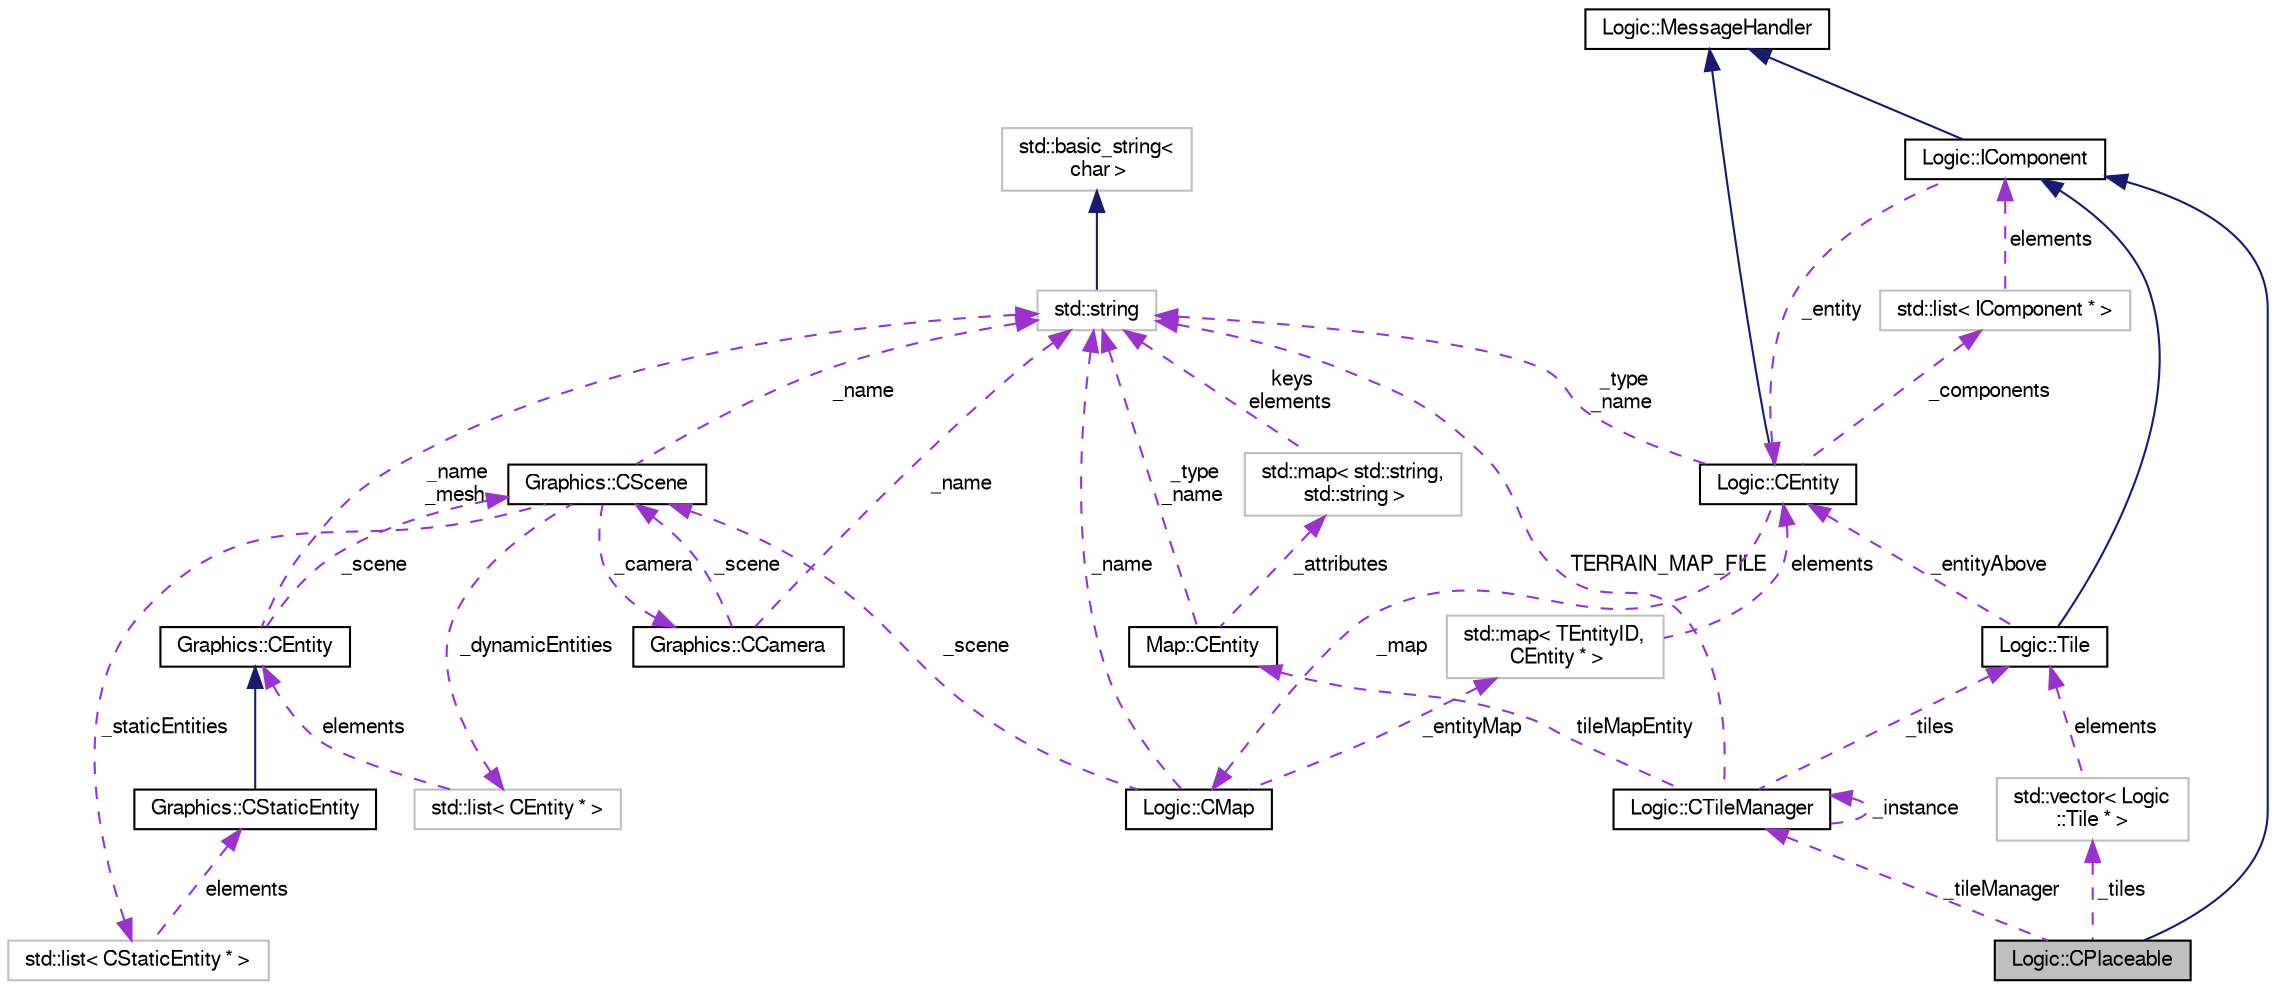 digraph "Logic::CPlaceable"
{
  edge [fontname="FreeSans",fontsize="10",labelfontname="FreeSans",labelfontsize="10"];
  node [fontname="FreeSans",fontsize="10",shape=record];
  Node1 [label="Logic::CPlaceable",height=0.2,width=0.4,color="black", fillcolor="grey75", style="filled", fontcolor="black"];
  Node2 -> Node1 [dir="back",color="midnightblue",fontsize="10",style="solid",fontname="FreeSans"];
  Node2 [label="Logic::IComponent",height=0.2,width=0.4,color="black", fillcolor="white", style="filled",URL="$class_logic_1_1_i_component.html",tooltip="Clase base de los componentes que forman las entidades. "];
  Node3 -> Node2 [dir="back",color="midnightblue",fontsize="10",style="solid",fontname="FreeSans"];
  Node3 [label="Logic::MessageHandler",height=0.2,width=0.4,color="black", fillcolor="white", style="filled",URL="$class_logic_1_1_message_handler.html"];
  Node4 -> Node2 [dir="back",color="darkorchid3",fontsize="10",style="dashed",label=" _entity" ,fontname="FreeSans"];
  Node4 [label="Logic::CEntity",height=0.2,width=0.4,color="black", fillcolor="white", style="filled",URL="$class_logic_1_1_c_entity.html",tooltip="Clase que representa una entidad en el entorno virtual. "];
  Node3 -> Node4 [dir="back",color="midnightblue",fontsize="10",style="solid",fontname="FreeSans"];
  Node5 -> Node4 [dir="back",color="darkorchid3",fontsize="10",style="dashed",label=" _components" ,fontname="FreeSans"];
  Node5 [label="std::list\< IComponent * \>",height=0.2,width=0.4,color="grey75", fillcolor="white", style="filled"];
  Node2 -> Node5 [dir="back",color="darkorchid3",fontsize="10",style="dashed",label=" elements" ,fontname="FreeSans"];
  Node6 -> Node4 [dir="back",color="darkorchid3",fontsize="10",style="dashed",label=" _type\n_name" ,fontname="FreeSans"];
  Node6 [label="std::string",height=0.2,width=0.4,color="grey75", fillcolor="white", style="filled",tooltip="STL class. "];
  Node7 -> Node6 [dir="back",color="midnightblue",fontsize="10",style="solid",fontname="FreeSans"];
  Node7 [label="std::basic_string\<\l char \>",height=0.2,width=0.4,color="grey75", fillcolor="white", style="filled",tooltip="STL class. "];
  Node8 -> Node4 [dir="back",color="darkorchid3",fontsize="10",style="dashed",label=" _map" ,fontname="FreeSans"];
  Node8 [label="Logic::CMap",height=0.2,width=0.4,color="black", fillcolor="white", style="filled",URL="$class_logic_1_1_c_map.html",tooltip="Clase que representa un mapa lógico. "];
  Node9 -> Node8 [dir="back",color="darkorchid3",fontsize="10",style="dashed",label=" _scene" ,fontname="FreeSans"];
  Node9 [label="Graphics::CScene",height=0.2,width=0.4,color="black", fillcolor="white", style="filled",URL="$class_graphics_1_1_c_scene.html",tooltip="Clase que controla todos los elementos de una escena. "];
  Node10 -> Node9 [dir="back",color="darkorchid3",fontsize="10",style="dashed",label=" _staticEntities" ,fontname="FreeSans"];
  Node10 [label="std::list\< CStaticEntity * \>",height=0.2,width=0.4,color="grey75", fillcolor="white", style="filled"];
  Node11 -> Node10 [dir="back",color="darkorchid3",fontsize="10",style="dashed",label=" elements" ,fontname="FreeSans"];
  Node11 [label="Graphics::CStaticEntity",height=0.2,width=0.4,color="black", fillcolor="white", style="filled",URL="$class_graphics_1_1_c_static_entity.html",tooltip="Clase que representa una entidad gráfica estática. "];
  Node12 -> Node11 [dir="back",color="midnightblue",fontsize="10",style="solid",fontname="FreeSans"];
  Node12 [label="Graphics::CEntity",height=0.2,width=0.4,color="black", fillcolor="white", style="filled",URL="$class_graphics_1_1_c_entity.html",tooltip="Clase que representa una entidad gráfica. "];
  Node9 -> Node12 [dir="back",color="darkorchid3",fontsize="10",style="dashed",label=" _scene" ,fontname="FreeSans"];
  Node6 -> Node12 [dir="back",color="darkorchid3",fontsize="10",style="dashed",label=" _name\n_mesh" ,fontname="FreeSans"];
  Node13 -> Node9 [dir="back",color="darkorchid3",fontsize="10",style="dashed",label=" _camera" ,fontname="FreeSans"];
  Node13 [label="Graphics::CCamera",height=0.2,width=0.4,color="black", fillcolor="white", style="filled",URL="$class_graphics_1_1_c_camera.html",tooltip="Clase de la cámara extendida basada en Ogre. "];
  Node9 -> Node13 [dir="back",color="darkorchid3",fontsize="10",style="dashed",label=" _scene" ,fontname="FreeSans"];
  Node6 -> Node13 [dir="back",color="darkorchid3",fontsize="10",style="dashed",label=" _name" ,fontname="FreeSans"];
  Node6 -> Node9 [dir="back",color="darkorchid3",fontsize="10",style="dashed",label=" _name" ,fontname="FreeSans"];
  Node14 -> Node9 [dir="back",color="darkorchid3",fontsize="10",style="dashed",label=" _dynamicEntities" ,fontname="FreeSans"];
  Node14 [label="std::list\< CEntity * \>",height=0.2,width=0.4,color="grey75", fillcolor="white", style="filled"];
  Node12 -> Node14 [dir="back",color="darkorchid3",fontsize="10",style="dashed",label=" elements" ,fontname="FreeSans"];
  Node15 -> Node8 [dir="back",color="darkorchid3",fontsize="10",style="dashed",label=" _entityMap" ,fontname="FreeSans"];
  Node15 [label="std::map\< TEntityID,\l CEntity * \>",height=0.2,width=0.4,color="grey75", fillcolor="white", style="filled"];
  Node4 -> Node15 [dir="back",color="darkorchid3",fontsize="10",style="dashed",label=" elements" ,fontname="FreeSans"];
  Node6 -> Node8 [dir="back",color="darkorchid3",fontsize="10",style="dashed",label=" _name" ,fontname="FreeSans"];
  Node16 -> Node1 [dir="back",color="darkorchid3",fontsize="10",style="dashed",label=" _tiles" ,fontname="FreeSans"];
  Node16 [label="std::vector\< Logic\l::Tile * \>",height=0.2,width=0.4,color="grey75", fillcolor="white", style="filled"];
  Node17 -> Node16 [dir="back",color="darkorchid3",fontsize="10",style="dashed",label=" elements" ,fontname="FreeSans"];
  Node17 [label="Logic::Tile",height=0.2,width=0.4,color="black", fillcolor="white", style="filled",URL="$class_logic_1_1_tile.html"];
  Node2 -> Node17 [dir="back",color="midnightblue",fontsize="10",style="solid",fontname="FreeSans"];
  Node4 -> Node17 [dir="back",color="darkorchid3",fontsize="10",style="dashed",label=" _entityAbove" ,fontname="FreeSans"];
  Node18 -> Node1 [dir="back",color="darkorchid3",fontsize="10",style="dashed",label=" _tileManager" ,fontname="FreeSans"];
  Node18 [label="Logic::CTileManager",height=0.2,width=0.4,color="black", fillcolor="white", style="filled",URL="$class_logic_1_1_c_tile_manager.html",tooltip="Manager singleton que gestiona la lectura y actualización de la matriz de tiles del mapa..."];
  Node17 -> Node18 [dir="back",color="darkorchid3",fontsize="10",style="dashed",label=" _tiles" ,fontname="FreeSans"];
  Node6 -> Node18 [dir="back",color="darkorchid3",fontsize="10",style="dashed",label=" TERRAIN_MAP_FILE" ,fontname="FreeSans"];
  Node19 -> Node18 [dir="back",color="darkorchid3",fontsize="10",style="dashed",label=" tileMapEntity" ,fontname="FreeSans"];
  Node19 [label="Map::CEntity",height=0.2,width=0.4,color="black", fillcolor="white", style="filled",URL="$class_map_1_1_c_entity.html",tooltip="Clase que representa una entidad leida del fichero del mapa. "];
  Node6 -> Node19 [dir="back",color="darkorchid3",fontsize="10",style="dashed",label=" _type\n_name" ,fontname="FreeSans"];
  Node20 -> Node19 [dir="back",color="darkorchid3",fontsize="10",style="dashed",label=" _attributes" ,fontname="FreeSans"];
  Node20 [label="std::map\< std::string,\l std::string \>",height=0.2,width=0.4,color="grey75", fillcolor="white", style="filled"];
  Node6 -> Node20 [dir="back",color="darkorchid3",fontsize="10",style="dashed",label=" keys\nelements" ,fontname="FreeSans"];
  Node18 -> Node18 [dir="back",color="darkorchid3",fontsize="10",style="dashed",label=" _instance" ,fontname="FreeSans"];
}
